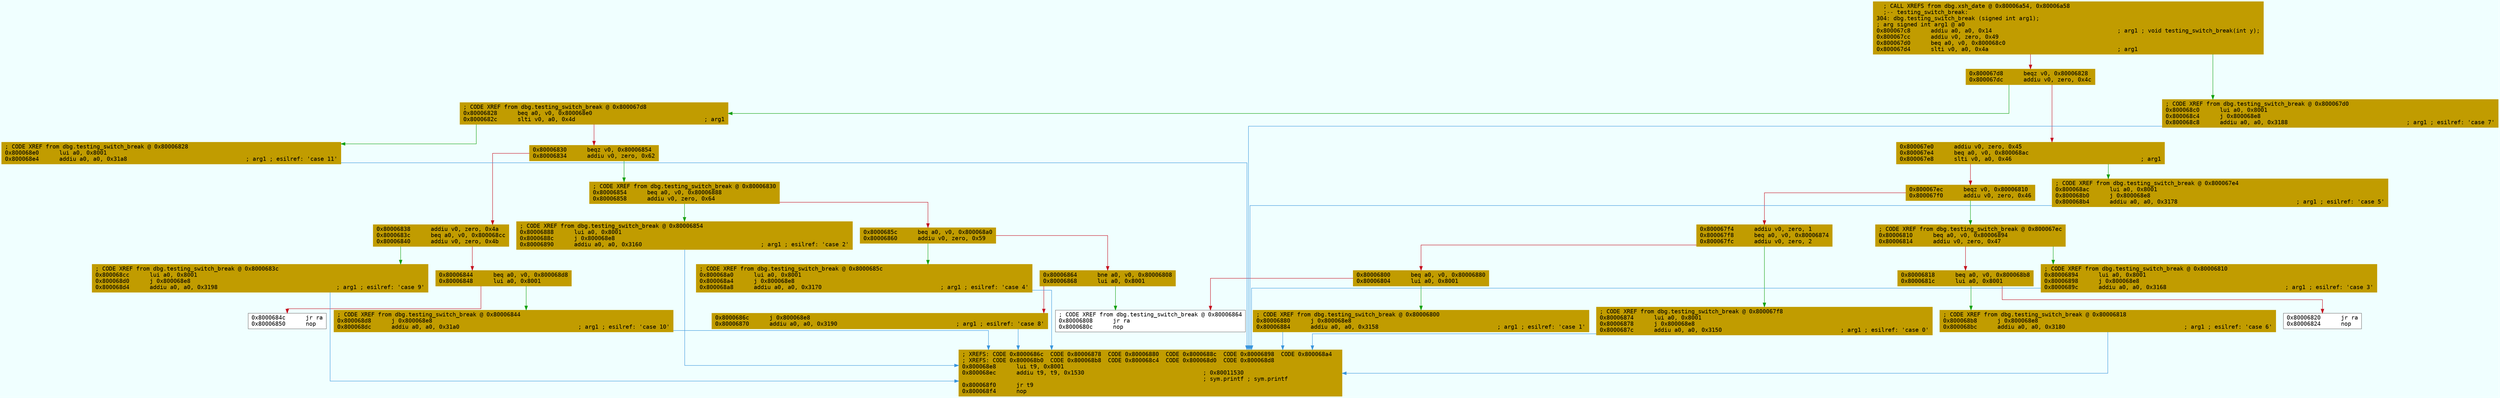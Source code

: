 digraph code {
	graph [bgcolor=azure fontsize=8 fontname="Courier" splines="ortho"];
	node [fillcolor=gray style=filled shape=box];
	edge [arrowhead="normal"];
	"0x800067c8" [URL="dbg.testing_switch_break/0x800067c8", fillcolor="#c19c00",color="#c19c00", fontname="Courier",label="  ; CALL XREFS from dbg.xsh_date @ 0x80006a54, 0x80006a58\l  ;-- testing_switch_break:\l304: dbg.testing_switch_break (signed int arg1);\l; arg signed int arg1 @ a0\l0x800067c8      addiu a0, a0, 0x14                                     ; arg1 ; void testing_switch_break(int y);\l0x800067cc      addiu v0, zero, 0x49\l0x800067d0      beq a0, v0, 0x800068c0\l0x800067d4      slti v0, a0, 0x4a                                      ; arg1\l"]
	"0x800067d8" [URL="dbg.testing_switch_break/0x800067d8", fillcolor="#c19c00",color="#c19c00", fontname="Courier",label="0x800067d8      beqz v0, 0x80006828\l0x800067dc      addiu v0, zero, 0x4c\l"]
	"0x800067e0" [URL="dbg.testing_switch_break/0x800067e0", fillcolor="#c19c00",color="#c19c00", fontname="Courier",label="0x800067e0      addiu v0, zero, 0x45\l0x800067e4      beq a0, v0, 0x800068ac\l0x800067e8      slti v0, a0, 0x46                                      ; arg1\l"]
	"0x800067ec" [URL="dbg.testing_switch_break/0x800067ec", fillcolor="#c19c00",color="#c19c00", fontname="Courier",label="0x800067ec      beqz v0, 0x80006810\l0x800067f0      addiu v0, zero, 0x46\l"]
	"0x800067f4" [URL="dbg.testing_switch_break/0x800067f4", fillcolor="#c19c00",color="#c19c00", fontname="Courier",label="0x800067f4      addiu v0, zero, 1\l0x800067f8      beq a0, v0, 0x80006874\l0x800067fc      addiu v0, zero, 2\l"]
	"0x80006800" [URL="dbg.testing_switch_break/0x80006800", fillcolor="#c19c00",color="#c19c00", fontname="Courier",label="0x80006800      beq a0, v0, 0x80006880\l0x80006804      lui a0, 0x8001\l"]
	"0x80006808" [URL="dbg.testing_switch_break/0x80006808", fillcolor="white",color="#767676", fontname="Courier",label="; CODE XREF from dbg.testing_switch_break @ 0x80006864\l0x80006808      jr ra\l0x8000680c      nop\l"]
	"0x80006810" [URL="dbg.testing_switch_break/0x80006810", fillcolor="#c19c00",color="#c19c00", fontname="Courier",label="; CODE XREF from dbg.testing_switch_break @ 0x800067ec\l0x80006810      beq a0, v0, 0x80006894\l0x80006814      addiu v0, zero, 0x47\l"]
	"0x80006818" [URL="dbg.testing_switch_break/0x80006818", fillcolor="#c19c00",color="#c19c00", fontname="Courier",label="0x80006818      beq a0, v0, 0x800068b8\l0x8000681c      lui a0, 0x8001\l"]
	"0x80006820" [URL="dbg.testing_switch_break/0x80006820", fillcolor="white",color="#767676", fontname="Courier",label="0x80006820      jr ra\l0x80006824      nop\l"]
	"0x80006828" [URL="dbg.testing_switch_break/0x80006828", fillcolor="#c19c00",color="#c19c00", fontname="Courier",label="; CODE XREF from dbg.testing_switch_break @ 0x800067d8\l0x80006828      beq a0, v0, 0x800068e0\l0x8000682c      slti v0, a0, 0x4d                                      ; arg1\l"]
	"0x80006830" [URL="dbg.testing_switch_break/0x80006830", fillcolor="#c19c00",color="#c19c00", fontname="Courier",label="0x80006830      beqz v0, 0x80006854\l0x80006834      addiu v0, zero, 0x62\l"]
	"0x80006838" [URL="dbg.testing_switch_break/0x80006838", fillcolor="#c19c00",color="#c19c00", fontname="Courier",label="0x80006838      addiu v0, zero, 0x4a\l0x8000683c      beq a0, v0, 0x800068cc\l0x80006840      addiu v0, zero, 0x4b\l"]
	"0x80006844" [URL="dbg.testing_switch_break/0x80006844", fillcolor="#c19c00",color="#c19c00", fontname="Courier",label="0x80006844      beq a0, v0, 0x800068d8\l0x80006848      lui a0, 0x8001\l"]
	"0x8000684c" [URL="dbg.testing_switch_break/0x8000684c", fillcolor="white",color="#767676", fontname="Courier",label="0x8000684c      jr ra\l0x80006850      nop\l"]
	"0x80006854" [URL="dbg.testing_switch_break/0x80006854", fillcolor="#c19c00",color="#c19c00", fontname="Courier",label="; CODE XREF from dbg.testing_switch_break @ 0x80006830\l0x80006854      beq a0, v0, 0x80006888\l0x80006858      addiu v0, zero, 0x64\l"]
	"0x8000685c" [URL="dbg.testing_switch_break/0x8000685c", fillcolor="#c19c00",color="#c19c00", fontname="Courier",label="0x8000685c      beq a0, v0, 0x800068a0\l0x80006860      addiu v0, zero, 0x59\l"]
	"0x80006864" [URL="dbg.testing_switch_break/0x80006864", fillcolor="#c19c00",color="#c19c00", fontname="Courier",label="0x80006864      bne a0, v0, 0x80006808\l0x80006868      lui a0, 0x8001\l"]
	"0x8000686c" [URL="dbg.testing_switch_break/0x8000686c", fillcolor="#c19c00",color="#c19c00", fontname="Courier",label="0x8000686c      j 0x800068e8\l0x80006870      addiu a0, a0, 0x3190                                   ; arg1 ; esilref: 'case 8'\l"]
	"0x80006874" [URL="dbg.testing_switch_break/0x80006874", fillcolor="#c19c00",color="#c19c00", fontname="Courier",label="; CODE XREF from dbg.testing_switch_break @ 0x800067f8\l0x80006874      lui a0, 0x8001\l0x80006878      j 0x800068e8\l0x8000687c      addiu a0, a0, 0x3150                                   ; arg1 ; esilref: 'case 0'\l"]
	"0x80006880" [URL="dbg.testing_switch_break/0x80006880", fillcolor="#c19c00",color="#c19c00", fontname="Courier",label="; CODE XREF from dbg.testing_switch_break @ 0x80006800\l0x80006880      j 0x800068e8\l0x80006884      addiu a0, a0, 0x3158                                   ; arg1 ; esilref: 'case 1'\l"]
	"0x80006888" [URL="dbg.testing_switch_break/0x80006888", fillcolor="#c19c00",color="#c19c00", fontname="Courier",label="; CODE XREF from dbg.testing_switch_break @ 0x80006854\l0x80006888      lui a0, 0x8001\l0x8000688c      j 0x800068e8\l0x80006890      addiu a0, a0, 0x3160                                   ; arg1 ; esilref: 'case 2'\l"]
	"0x80006894" [URL="dbg.testing_switch_break/0x80006894", fillcolor="#c19c00",color="#c19c00", fontname="Courier",label="; CODE XREF from dbg.testing_switch_break @ 0x80006810\l0x80006894      lui a0, 0x8001\l0x80006898      j 0x800068e8\l0x8000689c      addiu a0, a0, 0x3168                                   ; arg1 ; esilref: 'case 3'\l"]
	"0x800068a0" [URL="dbg.testing_switch_break/0x800068a0", fillcolor="#c19c00",color="#c19c00", fontname="Courier",label="; CODE XREF from dbg.testing_switch_break @ 0x8000685c\l0x800068a0      lui a0, 0x8001\l0x800068a4      j 0x800068e8\l0x800068a8      addiu a0, a0, 0x3170                                   ; arg1 ; esilref: 'case 4'\l"]
	"0x800068ac" [URL="dbg.testing_switch_break/0x800068ac", fillcolor="#c19c00",color="#c19c00", fontname="Courier",label="; CODE XREF from dbg.testing_switch_break @ 0x800067e4\l0x800068ac      lui a0, 0x8001\l0x800068b0      j 0x800068e8\l0x800068b4      addiu a0, a0, 0x3178                                   ; arg1 ; esilref: 'case 5'\l"]
	"0x800068b8" [URL="dbg.testing_switch_break/0x800068b8", fillcolor="#c19c00",color="#c19c00", fontname="Courier",label="; CODE XREF from dbg.testing_switch_break @ 0x80006818\l0x800068b8      j 0x800068e8\l0x800068bc      addiu a0, a0, 0x3180                                   ; arg1 ; esilref: 'case 6'\l"]
	"0x800068c0" [URL="dbg.testing_switch_break/0x800068c0", fillcolor="#c19c00",color="#c19c00", fontname="Courier",label="; CODE XREF from dbg.testing_switch_break @ 0x800067d0\l0x800068c0      lui a0, 0x8001\l0x800068c4      j 0x800068e8\l0x800068c8      addiu a0, a0, 0x3188                                   ; arg1 ; esilref: 'case 7'\l"]
	"0x800068cc" [URL="dbg.testing_switch_break/0x800068cc", fillcolor="#c19c00",color="#c19c00", fontname="Courier",label="; CODE XREF from dbg.testing_switch_break @ 0x8000683c\l0x800068cc      lui a0, 0x8001\l0x800068d0      j 0x800068e8\l0x800068d4      addiu a0, a0, 0x3198                                   ; arg1 ; esilref: 'case 9'\l"]
	"0x800068d8" [URL="dbg.testing_switch_break/0x800068d8", fillcolor="#c19c00",color="#c19c00", fontname="Courier",label="; CODE XREF from dbg.testing_switch_break @ 0x80006844\l0x800068d8      j 0x800068e8\l0x800068dc      addiu a0, a0, 0x31a0                                   ; arg1 ; esilref: 'case 10'\l"]
	"0x800068e0" [URL="dbg.testing_switch_break/0x800068e0", fillcolor="#c19c00",color="#c19c00", fontname="Courier",label="; CODE XREF from dbg.testing_switch_break @ 0x80006828\l0x800068e0      lui a0, 0x8001\l0x800068e4      addiu a0, a0, 0x31a8                                   ; arg1 ; esilref: 'case 11'\l"]
	"0x800068e8" [URL="dbg.testing_switch_break/0x800068e8", fillcolor="#c19c00",color="#c19c00", fontname="Courier",label="; XREFS: CODE 0x8000686c  CODE 0x80006878  CODE 0x80006880  CODE 0x8000688c  CODE 0x80006898  CODE 0x800068a4  \l; XREFS: CODE 0x800068b0  CODE 0x800068b8  CODE 0x800068c4  CODE 0x800068d0  CODE 0x800068d8  \l0x800068e8      lui t9, 0x8001\l0x800068ec      addiu t9, t9, 0x1530                                   ; 0x80011530\l                                                                       ; sym.printf ; sym.printf\l0x800068f0      jr t9\l0x800068f4      nop\l"]
        "0x800067c8" -> "0x800068c0" [color="#13a10e"];
        "0x800067c8" -> "0x800067d8" [color="#c50f1f"];
        "0x800067d8" -> "0x80006828" [color="#13a10e"];
        "0x800067d8" -> "0x800067e0" [color="#c50f1f"];
        "0x800067e0" -> "0x800068ac" [color="#13a10e"];
        "0x800067e0" -> "0x800067ec" [color="#c50f1f"];
        "0x800067ec" -> "0x80006810" [color="#13a10e"];
        "0x800067ec" -> "0x800067f4" [color="#c50f1f"];
        "0x800067f4" -> "0x80006874" [color="#13a10e"];
        "0x800067f4" -> "0x80006800" [color="#c50f1f"];
        "0x80006800" -> "0x80006880" [color="#13a10e"];
        "0x80006800" -> "0x80006808" [color="#c50f1f"];
        "0x80006810" -> "0x80006894" [color="#13a10e"];
        "0x80006810" -> "0x80006818" [color="#c50f1f"];
        "0x80006818" -> "0x800068b8" [color="#13a10e"];
        "0x80006818" -> "0x80006820" [color="#c50f1f"];
        "0x80006828" -> "0x800068e0" [color="#13a10e"];
        "0x80006828" -> "0x80006830" [color="#c50f1f"];
        "0x80006830" -> "0x80006854" [color="#13a10e"];
        "0x80006830" -> "0x80006838" [color="#c50f1f"];
        "0x80006838" -> "0x800068cc" [color="#13a10e"];
        "0x80006838" -> "0x80006844" [color="#c50f1f"];
        "0x80006844" -> "0x800068d8" [color="#13a10e"];
        "0x80006844" -> "0x8000684c" [color="#c50f1f"];
        "0x80006854" -> "0x80006888" [color="#13a10e"];
        "0x80006854" -> "0x8000685c" [color="#c50f1f"];
        "0x8000685c" -> "0x800068a0" [color="#13a10e"];
        "0x8000685c" -> "0x80006864" [color="#c50f1f"];
        "0x80006864" -> "0x80006808" [color="#13a10e"];
        "0x80006864" -> "0x8000686c" [color="#c50f1f"];
        "0x8000686c" -> "0x800068e8" [color="#3a96dd"];
        "0x80006874" -> "0x800068e8" [color="#3a96dd"];
        "0x80006880" -> "0x800068e8" [color="#3a96dd"];
        "0x80006888" -> "0x800068e8" [color="#3a96dd"];
        "0x80006894" -> "0x800068e8" [color="#3a96dd"];
        "0x800068a0" -> "0x800068e8" [color="#3a96dd"];
        "0x800068ac" -> "0x800068e8" [color="#3a96dd"];
        "0x800068b8" -> "0x800068e8" [color="#3a96dd"];
        "0x800068c0" -> "0x800068e8" [color="#3a96dd"];
        "0x800068cc" -> "0x800068e8" [color="#3a96dd"];
        "0x800068d8" -> "0x800068e8" [color="#3a96dd"];
        "0x800068e0" -> "0x800068e8" [color="#3a96dd"];
}
